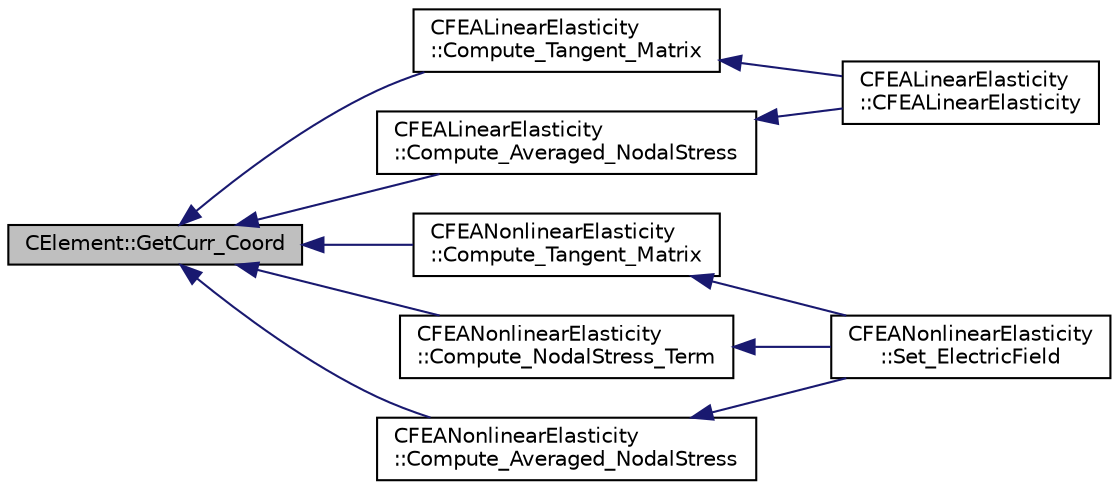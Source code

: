digraph "CElement::GetCurr_Coord"
{
  edge [fontname="Helvetica",fontsize="10",labelfontname="Helvetica",labelfontsize="10"];
  node [fontname="Helvetica",fontsize="10",shape=record];
  rankdir="LR";
  Node189 [label="CElement::GetCurr_Coord",height=0.2,width=0.4,color="black", fillcolor="grey75", style="filled", fontcolor="black"];
  Node189 -> Node190 [dir="back",color="midnightblue",fontsize="10",style="solid",fontname="Helvetica"];
  Node190 [label="CFEALinearElasticity\l::Compute_Tangent_Matrix",height=0.2,width=0.4,color="black", fillcolor="white", style="filled",URL="$class_c_f_e_a_linear_elasticity.html#af3fc69e4a168dab7498e4ec0e2ddcb94",tooltip="Build the tangent stiffness matrix of an element. "];
  Node190 -> Node191 [dir="back",color="midnightblue",fontsize="10",style="solid",fontname="Helvetica"];
  Node191 [label="CFEALinearElasticity\l::CFEALinearElasticity",height=0.2,width=0.4,color="black", fillcolor="white", style="filled",URL="$class_c_f_e_a_linear_elasticity.html#afc4e93c9775f406d2d42de15d96a5ab6",tooltip="Default constructor, protected to avoid instantiation without arguments. "];
  Node189 -> Node192 [dir="back",color="midnightblue",fontsize="10",style="solid",fontname="Helvetica"];
  Node192 [label="CFEALinearElasticity\l::Compute_Averaged_NodalStress",height=0.2,width=0.4,color="black", fillcolor="white", style="filled",URL="$class_c_f_e_a_linear_elasticity.html#a2cc48aea4ff625882e1d2d74c9b7366b",tooltip="Compute averaged nodal stresses (for post processing). "];
  Node192 -> Node191 [dir="back",color="midnightblue",fontsize="10",style="solid",fontname="Helvetica"];
  Node189 -> Node193 [dir="back",color="midnightblue",fontsize="10",style="solid",fontname="Helvetica"];
  Node193 [label="CFEANonlinearElasticity\l::Compute_Tangent_Matrix",height=0.2,width=0.4,color="black", fillcolor="white", style="filled",URL="$class_c_f_e_a_nonlinear_elasticity.html#aa3c19d9fd3b94bd3f56dfdbd2092ea30",tooltip="Build the tangent stiffness matrix of an element. "];
  Node193 -> Node194 [dir="back",color="midnightblue",fontsize="10",style="solid",fontname="Helvetica"];
  Node194 [label="CFEANonlinearElasticity\l::Set_ElectricField",height=0.2,width=0.4,color="black", fillcolor="white", style="filled",URL="$class_c_f_e_a_nonlinear_elasticity.html#a96b3b63c3a15e622116f747c6a03ab89",tooltip="Set element electric field. "];
  Node189 -> Node195 [dir="back",color="midnightblue",fontsize="10",style="solid",fontname="Helvetica"];
  Node195 [label="CFEANonlinearElasticity\l::Compute_NodalStress_Term",height=0.2,width=0.4,color="black", fillcolor="white", style="filled",URL="$class_c_f_e_a_nonlinear_elasticity.html#a2b9889b9b500f66aab3183221434c87d",tooltip="Compute the nodal stress terms for an element. "];
  Node195 -> Node194 [dir="back",color="midnightblue",fontsize="10",style="solid",fontname="Helvetica"];
  Node189 -> Node196 [dir="back",color="midnightblue",fontsize="10",style="solid",fontname="Helvetica"];
  Node196 [label="CFEANonlinearElasticity\l::Compute_Averaged_NodalStress",height=0.2,width=0.4,color="black", fillcolor="white", style="filled",URL="$class_c_f_e_a_nonlinear_elasticity.html#a07bc84d420b04c530d1c3240e8014e53",tooltip="Compute averaged nodal stresses (for post processing). "];
  Node196 -> Node194 [dir="back",color="midnightblue",fontsize="10",style="solid",fontname="Helvetica"];
}
